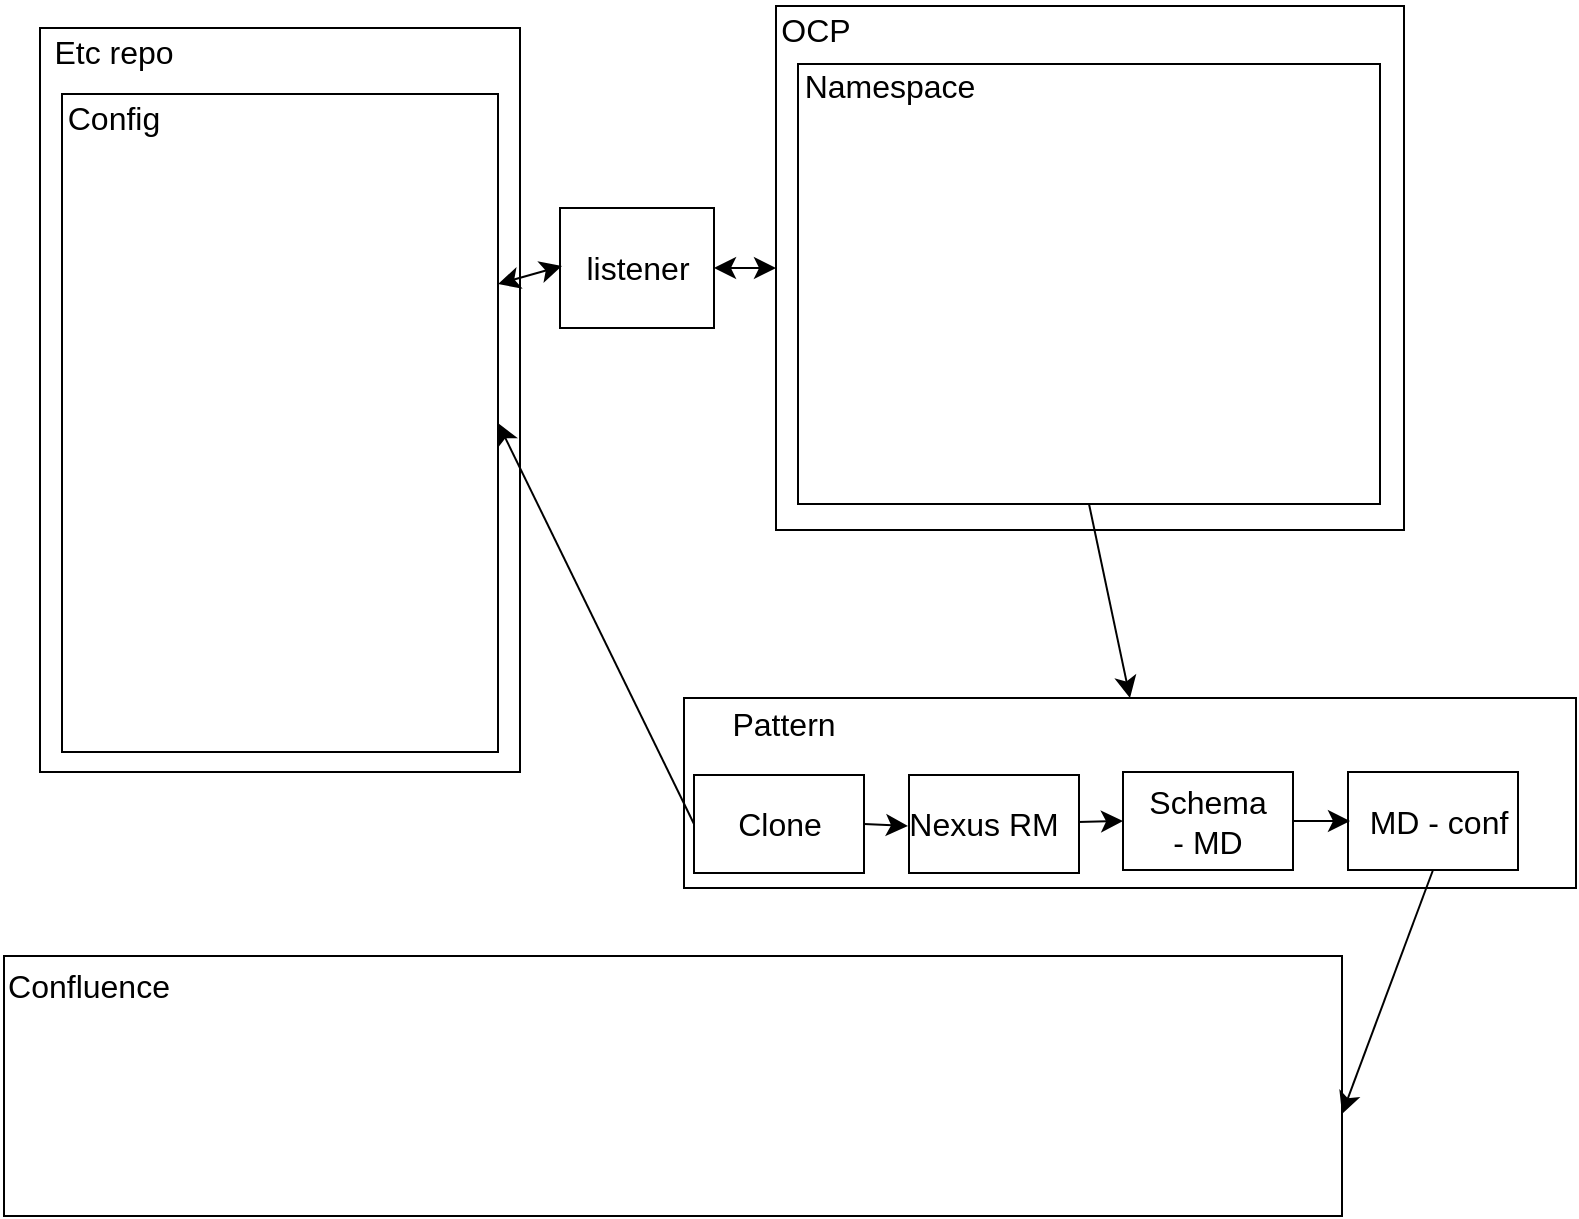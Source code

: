 <mxfile version="21.6.5" type="device">
  <diagram name="Page-1" id="KB3XpIC0vqqYiSvf7P5x">
    <mxGraphModel dx="818" dy="1054" grid="0" gridSize="10" guides="1" tooltips="1" connect="1" arrows="1" fold="1" page="0" pageScale="1" pageWidth="827" pageHeight="1169" math="0" shadow="0">
      <root>
        <mxCell id="0" />
        <mxCell id="1" parent="0" />
        <mxCell id="FuhYbVQMAfeSCPaBmoTw-35" value="" style="rounded=0;whiteSpace=wrap;html=1;fontSize=16;" vertex="1" parent="1">
          <mxGeometry x="667" y="358" width="85" height="49" as="geometry" />
        </mxCell>
        <mxCell id="FuhYbVQMAfeSCPaBmoTw-34" value="" style="rounded=0;whiteSpace=wrap;html=1;fontSize=16;" vertex="1" parent="1">
          <mxGeometry x="669" y="361.5" width="85" height="49" as="geometry" />
        </mxCell>
        <mxCell id="FuhYbVQMAfeSCPaBmoTw-14" value="" style="rounded=0;whiteSpace=wrap;html=1;fontSize=16;" vertex="1" parent="1">
          <mxGeometry x="291" y="78" width="77" height="60" as="geometry" />
        </mxCell>
        <mxCell id="FuhYbVQMAfeSCPaBmoTw-1" value="" style="rounded=0;whiteSpace=wrap;html=1;fontSize=16;" vertex="1" parent="1">
          <mxGeometry x="31" y="-12" width="240" height="372" as="geometry" />
        </mxCell>
        <mxCell id="FuhYbVQMAfeSCPaBmoTw-3" value="" style="rounded=0;whiteSpace=wrap;html=1;fontSize=16;" vertex="1" parent="1">
          <mxGeometry x="42" y="21" width="218" height="329" as="geometry" />
        </mxCell>
        <mxCell id="FuhYbVQMAfeSCPaBmoTw-4" value="" style="rounded=0;whiteSpace=wrap;html=1;fontSize=16;" vertex="1" parent="1">
          <mxGeometry x="353" y="323" width="446" height="95" as="geometry" />
        </mxCell>
        <mxCell id="FuhYbVQMAfeSCPaBmoTw-5" value="" style="rounded=0;whiteSpace=wrap;html=1;fontSize=16;" vertex="1" parent="1">
          <mxGeometry x="358" y="361.5" width="85" height="49" as="geometry" />
        </mxCell>
        <mxCell id="FuhYbVQMAfeSCPaBmoTw-6" value="" style="rounded=0;whiteSpace=wrap;html=1;fontSize=16;" vertex="1" parent="1">
          <mxGeometry x="465.5" y="361.5" width="85" height="49" as="geometry" />
        </mxCell>
        <mxCell id="FuhYbVQMAfeSCPaBmoTw-8" value="Etc repo" style="text;html=1;strokeColor=none;fillColor=none;align=center;verticalAlign=middle;whiteSpace=wrap;rounded=0;fontSize=16;" vertex="1" parent="1">
          <mxGeometry x="16" y="-15" width="104" height="30" as="geometry" />
        </mxCell>
        <mxCell id="FuhYbVQMAfeSCPaBmoTw-9" value="listener" style="text;html=1;strokeColor=none;fillColor=none;align=center;verticalAlign=middle;whiteSpace=wrap;rounded=0;fontSize=16;" vertex="1" parent="1">
          <mxGeometry x="300" y="93" width="60" height="30" as="geometry" />
        </mxCell>
        <mxCell id="FuhYbVQMAfeSCPaBmoTw-10" value="" style="rounded=0;whiteSpace=wrap;html=1;fontSize=16;" vertex="1" parent="1">
          <mxGeometry x="399" y="-23" width="314" height="262" as="geometry" />
        </mxCell>
        <mxCell id="FuhYbVQMAfeSCPaBmoTw-11" value="OCP" style="text;html=1;strokeColor=none;fillColor=none;align=center;verticalAlign=middle;whiteSpace=wrap;rounded=0;fontSize=16;" vertex="1" parent="1">
          <mxGeometry x="388.5" y="-26" width="60" height="30" as="geometry" />
        </mxCell>
        <mxCell id="FuhYbVQMAfeSCPaBmoTw-12" value="" style="rounded=0;whiteSpace=wrap;html=1;fontSize=16;" vertex="1" parent="1">
          <mxGeometry x="410" y="6" width="291" height="220" as="geometry" />
        </mxCell>
        <mxCell id="FuhYbVQMAfeSCPaBmoTw-13" value="Namespace" style="text;html=1;strokeColor=none;fillColor=none;align=center;verticalAlign=middle;whiteSpace=wrap;rounded=0;fontSize=16;" vertex="1" parent="1">
          <mxGeometry x="426" y="2" width="60" height="30" as="geometry" />
        </mxCell>
        <mxCell id="FuhYbVQMAfeSCPaBmoTw-16" value="Config" style="text;html=1;strokeColor=none;fillColor=none;align=center;verticalAlign=middle;whiteSpace=wrap;rounded=0;fontSize=16;" vertex="1" parent="1">
          <mxGeometry x="38" y="18" width="60" height="30" as="geometry" />
        </mxCell>
        <mxCell id="FuhYbVQMAfeSCPaBmoTw-18" value="Pattern" style="text;html=1;strokeColor=none;fillColor=none;align=center;verticalAlign=middle;whiteSpace=wrap;rounded=0;fontSize=16;" vertex="1" parent="1">
          <mxGeometry x="373" y="321" width="60" height="30" as="geometry" />
        </mxCell>
        <mxCell id="FuhYbVQMAfeSCPaBmoTw-19" value="Clone" style="text;html=1;strokeColor=none;fillColor=none;align=center;verticalAlign=middle;whiteSpace=wrap;rounded=0;fontSize=16;" vertex="1" parent="1">
          <mxGeometry x="370.5" y="371" width="60" height="30" as="geometry" />
        </mxCell>
        <mxCell id="FuhYbVQMAfeSCPaBmoTw-20" value="Nexus RM" style="text;html=1;strokeColor=none;fillColor=none;align=center;verticalAlign=middle;whiteSpace=wrap;rounded=0;fontSize=16;" vertex="1" parent="1">
          <mxGeometry x="454.5" y="371" width="95.5" height="30" as="geometry" />
        </mxCell>
        <mxCell id="FuhYbVQMAfeSCPaBmoTw-22" value="" style="rounded=0;whiteSpace=wrap;html=1;fontSize=16;" vertex="1" parent="1">
          <mxGeometry x="13" y="452" width="669" height="130" as="geometry" />
        </mxCell>
        <mxCell id="FuhYbVQMAfeSCPaBmoTw-23" value="Confluence" style="text;html=1;strokeColor=none;fillColor=none;align=center;verticalAlign=middle;whiteSpace=wrap;rounded=0;fontSize=16;" vertex="1" parent="1">
          <mxGeometry x="11" y="452" width="89" height="29" as="geometry" />
        </mxCell>
        <mxCell id="FuhYbVQMAfeSCPaBmoTw-25" value="" style="endArrow=classic;html=1;rounded=0;fontSize=12;startSize=8;endSize=8;curved=1;exitX=0.5;exitY=1;exitDx=0;exitDy=0;entryX=1;entryY=0.608;entryDx=0;entryDy=0;entryPerimeter=0;" edge="1" parent="1" source="FuhYbVQMAfeSCPaBmoTw-36" target="FuhYbVQMAfeSCPaBmoTw-22">
          <mxGeometry width="50" height="50" relative="1" as="geometry">
            <mxPoint x="615.5" y="410.5" as="sourcePoint" />
            <mxPoint x="465.5" y="526" as="targetPoint" />
            <Array as="points" />
          </mxGeometry>
        </mxCell>
        <mxCell id="FuhYbVQMAfeSCPaBmoTw-26" value="" style="endArrow=classic;html=1;rounded=0;fontSize=12;startSize=8;endSize=8;curved=1;entryX=1;entryY=0.5;entryDx=0;entryDy=0;exitX=0;exitY=0.5;exitDx=0;exitDy=0;" edge="1" parent="1" source="FuhYbVQMAfeSCPaBmoTw-5" target="FuhYbVQMAfeSCPaBmoTw-3">
          <mxGeometry width="50" height="50" relative="1" as="geometry">
            <mxPoint x="366" y="303" as="sourcePoint" />
            <mxPoint x="416" y="253" as="targetPoint" />
          </mxGeometry>
        </mxCell>
        <mxCell id="FuhYbVQMAfeSCPaBmoTw-29" value="" style="endArrow=classic;startArrow=classic;html=1;rounded=0;fontSize=12;startSize=8;endSize=8;curved=1;" edge="1" parent="1">
          <mxGeometry width="50" height="50" relative="1" as="geometry">
            <mxPoint x="260" y="116" as="sourcePoint" />
            <mxPoint x="292" y="107" as="targetPoint" />
          </mxGeometry>
        </mxCell>
        <mxCell id="FuhYbVQMAfeSCPaBmoTw-30" value="" style="endArrow=classic;html=1;rounded=0;fontSize=12;startSize=8;endSize=8;curved=1;exitX=0.5;exitY=1;exitDx=0;exitDy=0;entryX=0.5;entryY=0;entryDx=0;entryDy=0;" edge="1" parent="1" source="FuhYbVQMAfeSCPaBmoTw-12" target="FuhYbVQMAfeSCPaBmoTw-4">
          <mxGeometry width="50" height="50" relative="1" as="geometry">
            <mxPoint x="366" y="304" as="sourcePoint" />
            <mxPoint x="416" y="254" as="targetPoint" />
          </mxGeometry>
        </mxCell>
        <mxCell id="FuhYbVQMAfeSCPaBmoTw-32" value="" style="endArrow=classic;startArrow=classic;html=1;rounded=0;fontSize=12;startSize=8;endSize=8;curved=1;exitX=1;exitY=0.5;exitDx=0;exitDy=0;entryX=0;entryY=0.5;entryDx=0;entryDy=0;" edge="1" parent="1" source="FuhYbVQMAfeSCPaBmoTw-14" target="FuhYbVQMAfeSCPaBmoTw-10">
          <mxGeometry width="50" height="50" relative="1" as="geometry">
            <mxPoint x="366" y="304" as="sourcePoint" />
            <mxPoint x="416" y="254" as="targetPoint" />
          </mxGeometry>
        </mxCell>
        <mxCell id="FuhYbVQMAfeSCPaBmoTw-33" value="" style="endArrow=classic;html=1;rounded=0;fontSize=12;startSize=8;endSize=8;curved=1;exitX=1;exitY=0.5;exitDx=0;exitDy=0;" edge="1" parent="1" source="FuhYbVQMAfeSCPaBmoTw-5">
          <mxGeometry width="50" height="50" relative="1" as="geometry">
            <mxPoint x="457" y="387" as="sourcePoint" />
            <mxPoint x="465" y="387" as="targetPoint" />
          </mxGeometry>
        </mxCell>
        <mxCell id="FuhYbVQMAfeSCPaBmoTw-36" value="" style="rounded=0;whiteSpace=wrap;html=1;fontSize=16;" vertex="1" parent="1">
          <mxGeometry x="685" y="360" width="85" height="49" as="geometry" />
        </mxCell>
        <mxCell id="FuhYbVQMAfeSCPaBmoTw-21" value="MD - conf" style="text;html=1;strokeColor=none;fillColor=none;align=center;verticalAlign=middle;whiteSpace=wrap;rounded=0;fontSize=16;" vertex="1" parent="1">
          <mxGeometry x="686" y="369.5" width="89" height="30" as="geometry" />
        </mxCell>
        <mxCell id="FuhYbVQMAfeSCPaBmoTw-39" value="" style="rounded=0;whiteSpace=wrap;html=1;fontSize=16;" vertex="1" parent="1">
          <mxGeometry x="572.5" y="360" width="85" height="49" as="geometry" />
        </mxCell>
        <mxCell id="FuhYbVQMAfeSCPaBmoTw-40" value="Schema - MD" style="text;html=1;strokeColor=none;fillColor=none;align=center;verticalAlign=middle;whiteSpace=wrap;rounded=0;fontSize=16;" vertex="1" parent="1">
          <mxGeometry x="585" y="369.5" width="60" height="30" as="geometry" />
        </mxCell>
        <mxCell id="FuhYbVQMAfeSCPaBmoTw-41" value="" style="endArrow=classic;html=1;rounded=0;fontSize=12;startSize=8;endSize=8;curved=1;entryX=0;entryY=0.5;entryDx=0;entryDy=0;" edge="1" parent="1" source="FuhYbVQMAfeSCPaBmoTw-20" target="FuhYbVQMAfeSCPaBmoTw-39">
          <mxGeometry width="50" height="50" relative="1" as="geometry">
            <mxPoint x="404" y="304" as="sourcePoint" />
            <mxPoint x="454" y="254" as="targetPoint" />
          </mxGeometry>
        </mxCell>
        <mxCell id="FuhYbVQMAfeSCPaBmoTw-42" value="" style="endArrow=classic;html=1;rounded=0;fontSize=12;startSize=8;endSize=8;curved=1;exitX=1;exitY=0.5;exitDx=0;exitDy=0;" edge="1" parent="1" source="FuhYbVQMAfeSCPaBmoTw-39" target="FuhYbVQMAfeSCPaBmoTw-21">
          <mxGeometry width="50" height="50" relative="1" as="geometry">
            <mxPoint x="404" y="304" as="sourcePoint" />
            <mxPoint x="454" y="254" as="targetPoint" />
          </mxGeometry>
        </mxCell>
      </root>
    </mxGraphModel>
  </diagram>
</mxfile>
